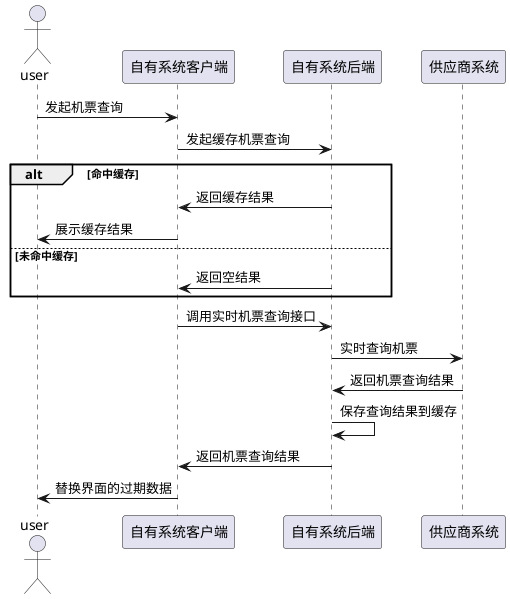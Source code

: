 @startuml

actor user
participant 自有系统客户端 as client
participant 自有系统后端 as innersystem
participant 供应商系统 as supplier

user -> client: 发起机票查询
client -> innersystem: 发起缓存机票查询

alt 命中缓存
  innersystem -> client: 返回缓存结果
  client -> user: 展示缓存结果
else 未命中缓存
  innersystem -> client: 返回空结果
end
  client -> innersystem: 调用实时机票查询接口
  innersystem -> supplier: 实时查询机票
  supplier -> innersystem: 返回机票查询结果
  innersystem -> innersystem: 保存查询结果到缓存
  innersystem -> client: 返回机票查询结果
  client -> user: 替换界面的过期数据
@enduml
